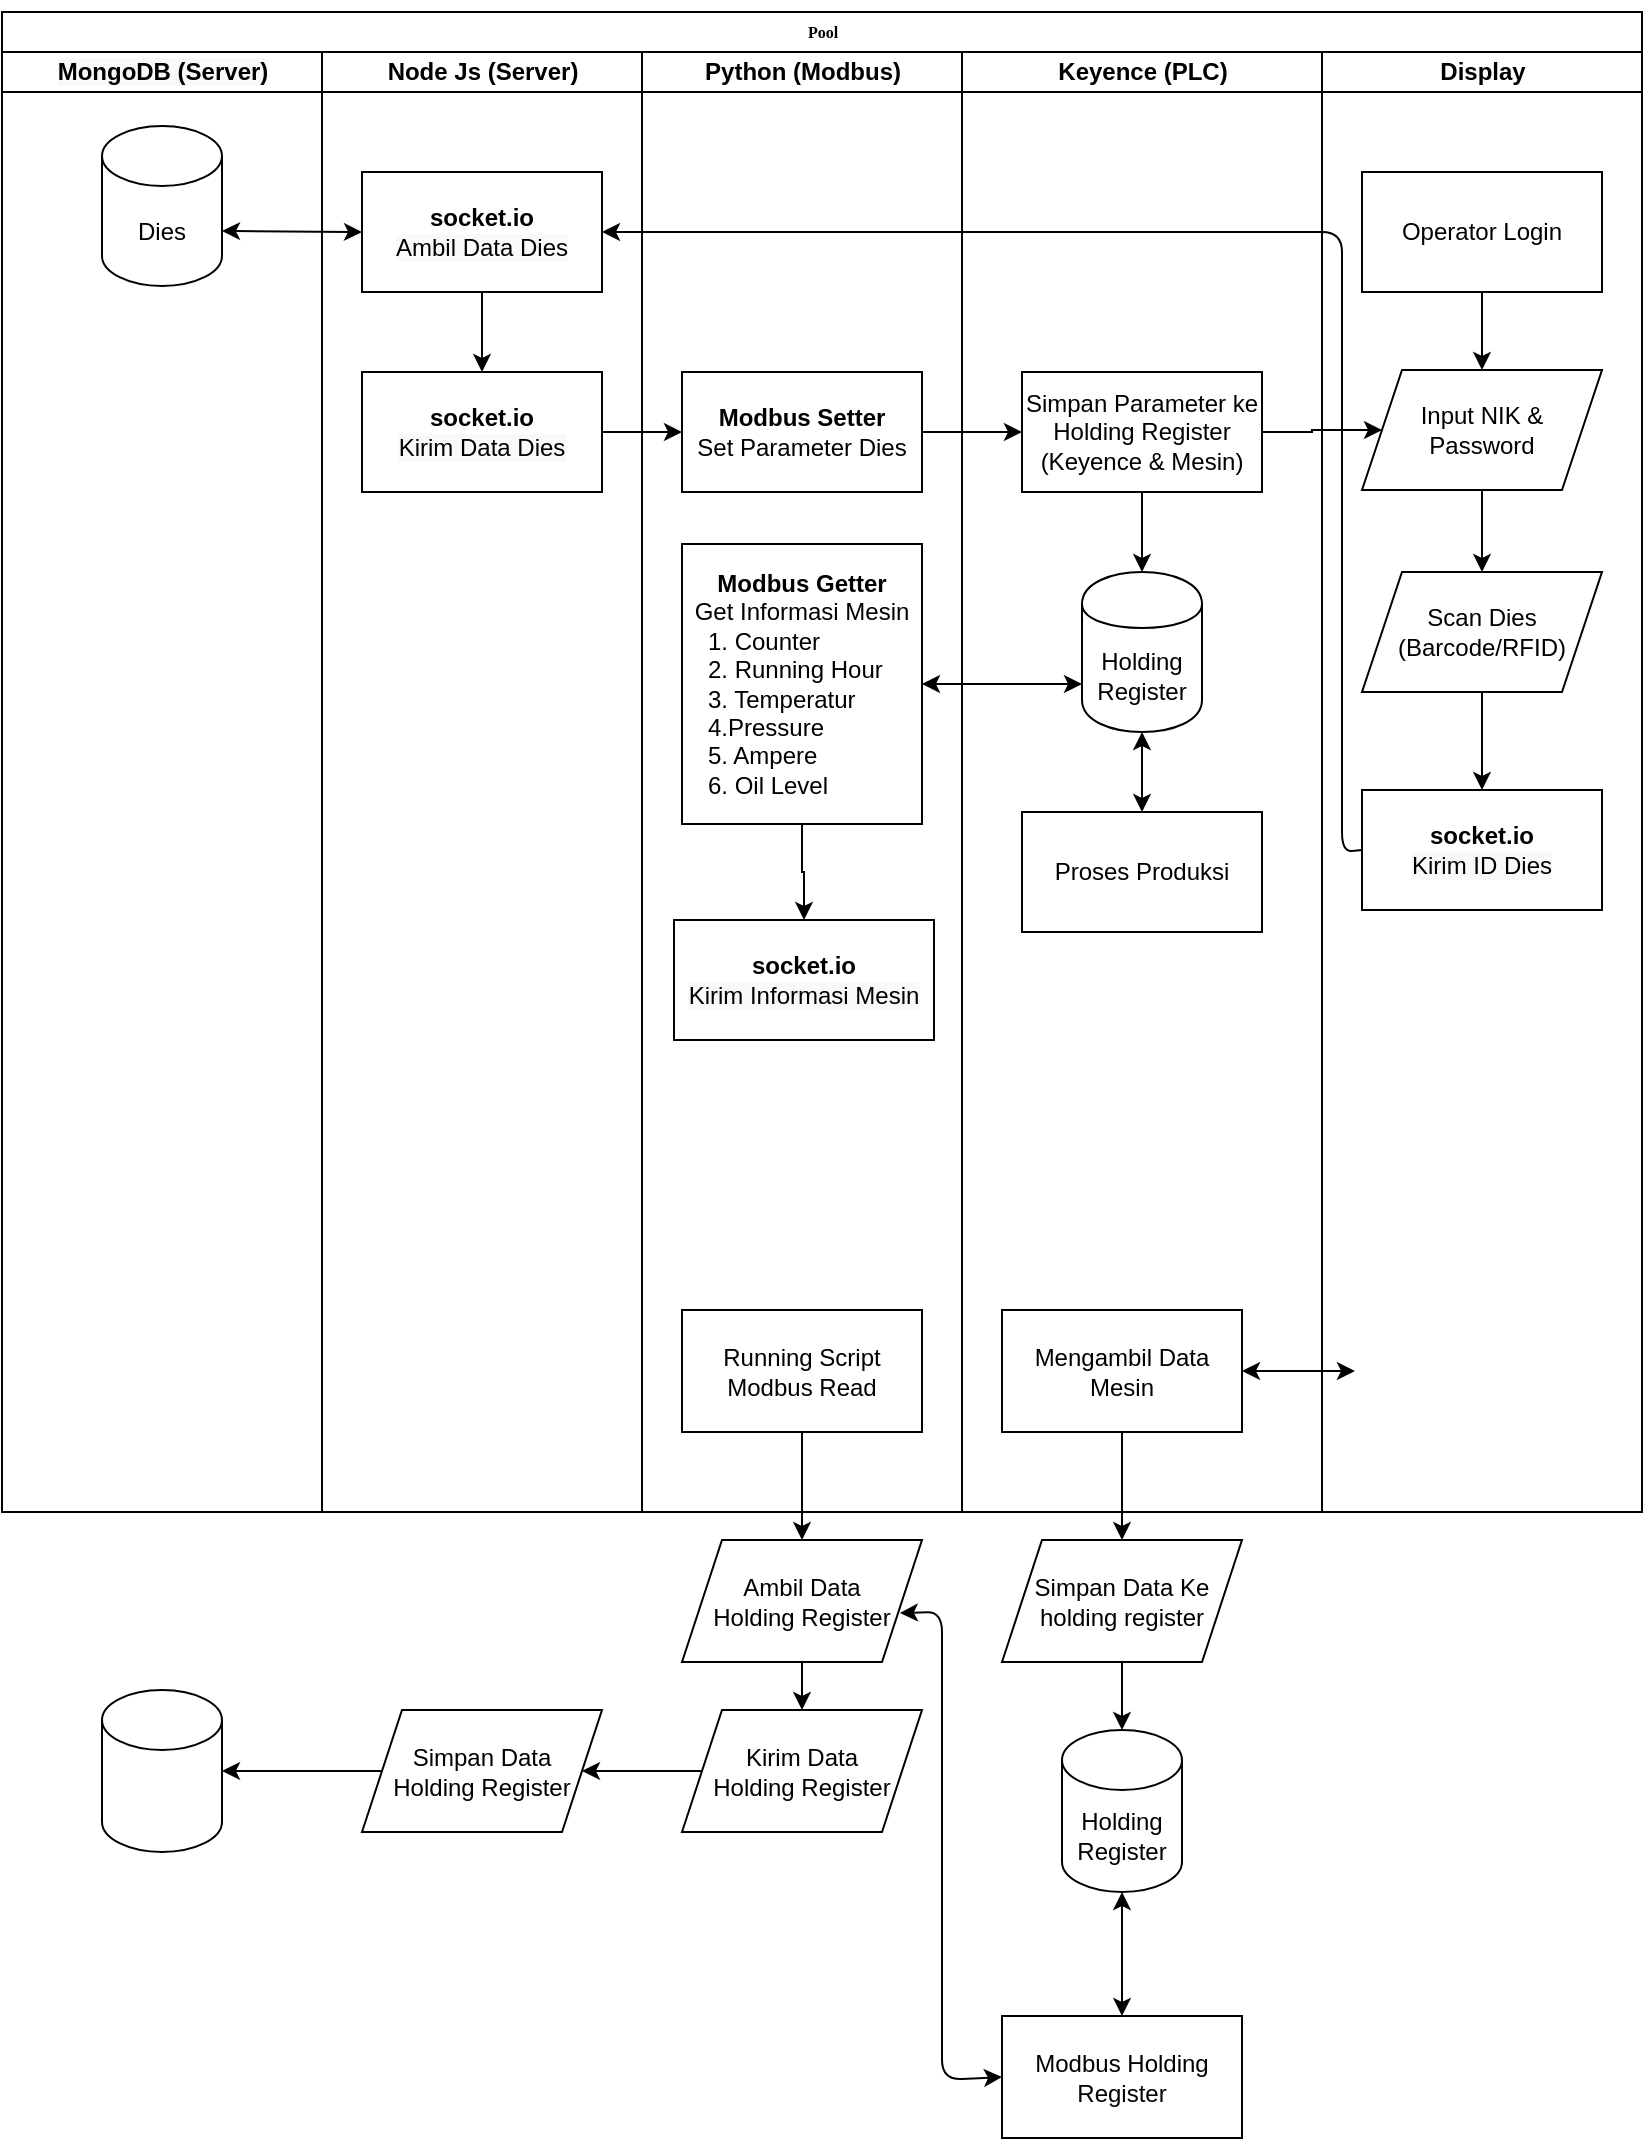 <mxfile version="14.6.13" type="github">
  <diagram name="Page-1" id="74e2e168-ea6b-b213-b513-2b3c1d86103e">
    <mxGraphModel dx="1021" dy="529" grid="1" gridSize="10" guides="1" tooltips="1" connect="1" arrows="1" fold="1" page="1" pageScale="1" pageWidth="1100" pageHeight="850" background="#ffffff" math="0" shadow="0">
      <root>
        <mxCell id="0" />
        <mxCell id="1" parent="0" />
        <mxCell id="77e6c97f196da883-1" value="Pool" style="swimlane;html=1;childLayout=stackLayout;startSize=20;rounded=0;shadow=0;labelBackgroundColor=none;strokeWidth=1;fontFamily=Verdana;fontSize=8;align=center;" parent="1" vertex="1">
          <mxGeometry x="90" y="30" width="820" height="750" as="geometry" />
        </mxCell>
        <mxCell id="77e6c97f196da883-2" value="&#xa;&#xa;&lt;span style=&quot;color: rgb(0, 0, 0); font-family: helvetica; font-size: 12px; font-style: normal; font-weight: 700; letter-spacing: normal; text-align: center; text-indent: 0px; text-transform: none; word-spacing: 0px; background-color: rgb(248, 249, 250); display: inline; float: none;&quot;&gt;MongoDB (Server)&lt;/span&gt;&#xa;&#xa;" style="swimlane;html=1;startSize=20;" parent="77e6c97f196da883-1" vertex="1">
          <mxGeometry y="20" width="160" height="730" as="geometry" />
        </mxCell>
        <mxCell id="j-q2rKWFq1lKvA7q3Dqb-40" value="" style="shape=cylinder3;whiteSpace=wrap;html=1;boundedLbl=1;backgroundOutline=1;size=15;fillColor=#ffffff;align=center;" vertex="1" parent="77e6c97f196da883-2">
          <mxGeometry x="50" y="819" width="60" height="81" as="geometry" />
        </mxCell>
        <mxCell id="j-q2rKWFq1lKvA7q3Dqb-47" value="Dies" style="shape=cylinder3;whiteSpace=wrap;html=1;boundedLbl=1;backgroundOutline=1;size=15;fillColor=#ffffff;align=center;" vertex="1" parent="77e6c97f196da883-2">
          <mxGeometry x="50" y="37" width="60" height="80" as="geometry" />
        </mxCell>
        <mxCell id="77e6c97f196da883-6" value="Node Js (Server)" style="swimlane;html=1;startSize=20;" parent="77e6c97f196da883-1" vertex="1">
          <mxGeometry x="160" y="20" width="160" height="730" as="geometry" />
        </mxCell>
        <mxCell id="j-q2rKWFq1lKvA7q3Dqb-39" value="Simpan Data &lt;br&gt;Holding Register" style="shape=parallelogram;perimeter=parallelogramPerimeter;whiteSpace=wrap;html=1;fixedSize=1;fillColor=#ffffff;align=center;" vertex="1" parent="77e6c97f196da883-6">
          <mxGeometry x="20" y="829" width="120" height="61" as="geometry" />
        </mxCell>
        <mxCell id="j-q2rKWFq1lKvA7q3Dqb-64" value="&lt;b&gt;socket.io&lt;/b&gt;&lt;br&gt;&lt;span style=&quot;color: rgb(0 , 0 , 0) ; font-family: &amp;#34;helvetica&amp;#34; ; font-size: 12px ; font-style: normal ; font-weight: 400 ; letter-spacing: normal ; text-align: center ; text-indent: 0px ; text-transform: none ; word-spacing: 0px ; background-color: rgb(248 , 249 , 250) ; display: inline ; float: none&quot;&gt;Ambil Data Dies&lt;/span&gt;" style="rounded=0;whiteSpace=wrap;html=1;fillColor=#ffffff;align=center;" vertex="1" parent="77e6c97f196da883-6">
          <mxGeometry x="20" y="60" width="120" height="60" as="geometry" />
        </mxCell>
        <mxCell id="77e6c97f196da883-3" value="Python (Modbus)" style="swimlane;html=1;startSize=20;" parent="77e6c97f196da883-1" vertex="1">
          <mxGeometry x="320" y="20" width="160" height="730" as="geometry" />
        </mxCell>
        <mxCell id="j-q2rKWFq1lKvA7q3Dqb-36" value="Kirim Data &lt;br&gt;Holding Register" style="shape=parallelogram;perimeter=parallelogramPerimeter;whiteSpace=wrap;html=1;fixedSize=1;fillColor=#ffffff;align=center;" vertex="1" parent="77e6c97f196da883-3">
          <mxGeometry x="20" y="829" width="120" height="61" as="geometry" />
        </mxCell>
        <mxCell id="j-q2rKWFq1lKvA7q3Dqb-67" value="&lt;b&gt;Modbus Setter&lt;/b&gt;&lt;br&gt;Set Parameter Dies" style="rounded=0;whiteSpace=wrap;html=1;fillColor=#ffffff;align=center;" vertex="1" parent="77e6c97f196da883-3">
          <mxGeometry x="20" y="160" width="120" height="60" as="geometry" />
        </mxCell>
        <mxCell id="j-q2rKWFq1lKvA7q3Dqb-85" style="edgeStyle=orthogonalEdgeStyle;rounded=0;orthogonalLoop=1;jettySize=auto;html=1;exitX=0.5;exitY=1;exitDx=0;exitDy=0;entryX=0.5;entryY=0;entryDx=0;entryDy=0;" edge="1" parent="77e6c97f196da883-3" source="j-q2rKWFq1lKvA7q3Dqb-79" target="j-q2rKWFq1lKvA7q3Dqb-84">
          <mxGeometry relative="1" as="geometry" />
        </mxCell>
        <mxCell id="j-q2rKWFq1lKvA7q3Dqb-79" value="&lt;b&gt;Modbus Getter&lt;/b&gt;&lt;br&gt;Get Informasi Mesin&lt;br&gt;&lt;div style=&quot;text-align: left&quot;&gt;&lt;span&gt;&amp;nbsp; 1. Counter&lt;/span&gt;&lt;/div&gt;&lt;div style=&quot;text-align: left&quot;&gt;&lt;span&gt;&amp;nbsp; 2. Running Hour&lt;/span&gt;&lt;/div&gt;&lt;div style=&quot;text-align: left&quot;&gt;&lt;span&gt;&amp;nbsp; 3. Temperatur&lt;/span&gt;&lt;/div&gt;&lt;div style=&quot;text-align: left&quot;&gt;&lt;span&gt;&amp;nbsp; 4.Pressure&lt;/span&gt;&lt;/div&gt;&lt;div style=&quot;text-align: left&quot;&gt;&lt;span&gt;&amp;nbsp; 5. Ampere&lt;/span&gt;&lt;/div&gt;&lt;div style=&quot;text-align: left&quot;&gt;&lt;span&gt;&amp;nbsp; 6. Oil Level&lt;/span&gt;&lt;/div&gt;" style="rounded=0;whiteSpace=wrap;html=1;fillColor=#ffffff;align=center;" vertex="1" parent="77e6c97f196da883-3">
          <mxGeometry x="20" y="246" width="120" height="140" as="geometry" />
        </mxCell>
        <mxCell id="j-q2rKWFq1lKvA7q3Dqb-84" value="&lt;b&gt;socket.io&lt;/b&gt;&lt;br&gt;&lt;span style=&quot;color: rgb(0 , 0 , 0) ; font-family: &amp;#34;helvetica&amp;#34; ; font-size: 12px ; font-style: normal ; font-weight: 400 ; letter-spacing: normal ; text-align: center ; text-indent: 0px ; text-transform: none ; word-spacing: 0px ; background-color: rgb(248 , 249 , 250) ; display: inline ; float: none&quot;&gt;Kirim Informasi Mesin&lt;/span&gt;" style="rounded=0;whiteSpace=wrap;html=1;fillColor=#ffffff;align=center;" vertex="1" parent="77e6c97f196da883-3">
          <mxGeometry x="16" y="434" width="130" height="60" as="geometry" />
        </mxCell>
        <mxCell id="77e6c97f196da883-4" value="Keyence (PLC)" style="swimlane;html=1;startSize=20;verticalAlign=middle;" parent="77e6c97f196da883-1" vertex="1">
          <mxGeometry x="480" y="20" width="180" height="730" as="geometry" />
        </mxCell>
        <mxCell id="j-q2rKWFq1lKvA7q3Dqb-24" style="edgeStyle=orthogonalEdgeStyle;rounded=0;orthogonalLoop=1;jettySize=auto;html=1;exitX=0.5;exitY=1;exitDx=0;exitDy=0;" edge="1" parent="77e6c97f196da883-4" source="j-q2rKWFq1lKvA7q3Dqb-21" target="j-q2rKWFq1lKvA7q3Dqb-22">
          <mxGeometry relative="1" as="geometry" />
        </mxCell>
        <mxCell id="j-q2rKWFq1lKvA7q3Dqb-21" value="Simpan Data Ke holding register" style="shape=parallelogram;perimeter=parallelogramPerimeter;whiteSpace=wrap;html=1;fixedSize=1;fillColor=#ffffff;align=center;" vertex="1" parent="77e6c97f196da883-4">
          <mxGeometry x="20" y="744" width="120" height="61" as="geometry" />
        </mxCell>
        <mxCell id="j-q2rKWFq1lKvA7q3Dqb-22" value="Holding Register" style="shape=cylinder3;whiteSpace=wrap;html=1;boundedLbl=1;backgroundOutline=1;size=15;fillColor=#ffffff;align=center;" vertex="1" parent="77e6c97f196da883-4">
          <mxGeometry x="50" y="839" width="60" height="81" as="geometry" />
        </mxCell>
        <mxCell id="j-q2rKWFq1lKvA7q3Dqb-30" value="Modbus Holding Register" style="whiteSpace=wrap;html=1;" vertex="1" parent="77e6c97f196da883-4">
          <mxGeometry x="20" y="982" width="120" height="61" as="geometry" />
        </mxCell>
        <mxCell id="j-q2rKWFq1lKvA7q3Dqb-32" value="" style="endArrow=classic;startArrow=classic;html=1;exitX=0.5;exitY=0;exitDx=0;exitDy=0;entryX=0.5;entryY=1;entryDx=0;entryDy=0;entryPerimeter=0;" edge="1" parent="77e6c97f196da883-4" source="j-q2rKWFq1lKvA7q3Dqb-30" target="j-q2rKWFq1lKvA7q3Dqb-22">
          <mxGeometry width="50" height="50" relative="1" as="geometry">
            <mxPoint x="80" y="954" as="sourcePoint" />
            <mxPoint x="80" y="914" as="targetPoint" />
          </mxGeometry>
        </mxCell>
        <mxCell id="j-q2rKWFq1lKvA7q3Dqb-69" value="Simpan Parameter ke Holding Register (Keyence &amp;amp; Mesin)" style="whiteSpace=wrap;html=1;rounded=0;" vertex="1" parent="77e6c97f196da883-4">
          <mxGeometry x="30" y="160" width="120" height="60" as="geometry" />
        </mxCell>
        <mxCell id="j-q2rKWFq1lKvA7q3Dqb-71" value="Holding Register" style="shape=cylinder;whiteSpace=wrap;html=1;boundedLbl=1;backgroundOutline=1;rounded=0;" vertex="1" parent="77e6c97f196da883-4">
          <mxGeometry x="60" y="260" width="60" height="80" as="geometry" />
        </mxCell>
        <mxCell id="j-q2rKWFq1lKvA7q3Dqb-72" value="" style="edgeStyle=orthogonalEdgeStyle;rounded=0;orthogonalLoop=1;jettySize=auto;html=1;" edge="1" parent="77e6c97f196da883-4" source="j-q2rKWFq1lKvA7q3Dqb-69" target="j-q2rKWFq1lKvA7q3Dqb-71">
          <mxGeometry relative="1" as="geometry" />
        </mxCell>
        <mxCell id="j-q2rKWFq1lKvA7q3Dqb-14" value="Display" style="swimlane;html=1;startSize=20;" vertex="1" parent="77e6c97f196da883-1">
          <mxGeometry x="660" y="20" width="160" height="730" as="geometry" />
        </mxCell>
        <mxCell id="j-q2rKWFq1lKvA7q3Dqb-56" style="edgeStyle=orthogonalEdgeStyle;rounded=0;orthogonalLoop=1;jettySize=auto;html=1;exitX=0.5;exitY=1;exitDx=0;exitDy=0;" edge="1" parent="j-q2rKWFq1lKvA7q3Dqb-14" source="j-q2rKWFq1lKvA7q3Dqb-43" target="j-q2rKWFq1lKvA7q3Dqb-44">
          <mxGeometry relative="1" as="geometry" />
        </mxCell>
        <mxCell id="j-q2rKWFq1lKvA7q3Dqb-43" value="Operator Login" style="rounded=0;whiteSpace=wrap;html=1;fillColor=#ffffff;align=center;" vertex="1" parent="j-q2rKWFq1lKvA7q3Dqb-14">
          <mxGeometry x="20" y="60" width="120" height="60" as="geometry" />
        </mxCell>
        <mxCell id="j-q2rKWFq1lKvA7q3Dqb-44" value="Input NIK &amp;amp; &lt;br&gt;Password" style="shape=parallelogram;perimeter=parallelogramPerimeter;whiteSpace=wrap;html=1;fixedSize=1;fillColor=#ffffff;align=center;" vertex="1" parent="j-q2rKWFq1lKvA7q3Dqb-14">
          <mxGeometry x="20" y="159" width="120" height="60" as="geometry" />
        </mxCell>
        <mxCell id="j-q2rKWFq1lKvA7q3Dqb-61" value="Scan Dies&lt;br&gt;(Barcode/RFID)" style="shape=parallelogram;perimeter=parallelogramPerimeter;whiteSpace=wrap;html=1;fixedSize=1;fillColor=#ffffff;align=center;" vertex="1" parent="j-q2rKWFq1lKvA7q3Dqb-14">
          <mxGeometry x="20" y="260" width="120" height="60" as="geometry" />
        </mxCell>
        <mxCell id="j-q2rKWFq1lKvA7q3Dqb-58" style="edgeStyle=orthogonalEdgeStyle;rounded=0;orthogonalLoop=1;jettySize=auto;html=1;exitX=0.5;exitY=1;exitDx=0;exitDy=0;entryX=0.5;entryY=0;entryDx=0;entryDy=0;" edge="1" parent="j-q2rKWFq1lKvA7q3Dqb-14" source="j-q2rKWFq1lKvA7q3Dqb-61" target="j-q2rKWFq1lKvA7q3Dqb-62">
          <mxGeometry relative="1" as="geometry">
            <mxPoint x="80" y="316" as="sourcePoint" />
            <mxPoint x="80" y="360" as="targetPoint" />
          </mxGeometry>
        </mxCell>
        <mxCell id="j-q2rKWFq1lKvA7q3Dqb-57" style="edgeStyle=orthogonalEdgeStyle;rounded=0;orthogonalLoop=1;jettySize=auto;html=1;exitX=0.5;exitY=1;exitDx=0;exitDy=0;" edge="1" parent="j-q2rKWFq1lKvA7q3Dqb-14" source="j-q2rKWFq1lKvA7q3Dqb-44" target="j-q2rKWFq1lKvA7q3Dqb-61">
          <mxGeometry relative="1" as="geometry">
            <mxPoint x="80" y="256" as="targetPoint" />
          </mxGeometry>
        </mxCell>
        <mxCell id="j-q2rKWFq1lKvA7q3Dqb-62" value="&lt;b&gt;socket.io&lt;/b&gt;&lt;br&gt;&lt;span style=&quot;color: rgb(0 , 0 , 0) ; font-family: &amp;#34;helvetica&amp;#34; ; font-size: 12px ; font-style: normal ; font-weight: 400 ; letter-spacing: normal ; text-align: center ; text-indent: 0px ; text-transform: none ; word-spacing: 0px ; background-color: rgb(248 , 249 , 250) ; display: inline ; float: none&quot;&gt;Kirim ID Dies&lt;/span&gt;" style="rounded=0;whiteSpace=wrap;html=1;fillColor=#ffffff;align=center;" vertex="1" parent="j-q2rKWFq1lKvA7q3Dqb-14">
          <mxGeometry x="20" y="369" width="120" height="60" as="geometry" />
        </mxCell>
        <mxCell id="j-q2rKWFq1lKvA7q3Dqb-41" style="edgeStyle=orthogonalEdgeStyle;rounded=0;orthogonalLoop=1;jettySize=auto;html=1;exitX=0;exitY=0.5;exitDx=0;exitDy=0;" edge="1" parent="77e6c97f196da883-1" source="j-q2rKWFq1lKvA7q3Dqb-36" target="j-q2rKWFq1lKvA7q3Dqb-39">
          <mxGeometry relative="1" as="geometry" />
        </mxCell>
        <mxCell id="j-q2rKWFq1lKvA7q3Dqb-42" style="edgeStyle=orthogonalEdgeStyle;rounded=0;orthogonalLoop=1;jettySize=auto;html=1;exitX=0;exitY=0.5;exitDx=0;exitDy=0;" edge="1" parent="77e6c97f196da883-1" source="j-q2rKWFq1lKvA7q3Dqb-39" target="j-q2rKWFq1lKvA7q3Dqb-40">
          <mxGeometry relative="1" as="geometry" />
        </mxCell>
        <mxCell id="j-q2rKWFq1lKvA7q3Dqb-52" value="" style="endArrow=classic;startArrow=classic;html=1;exitX=1;exitY=0;exitDx=0;exitDy=52.5;exitPerimeter=0;entryX=0;entryY=0.5;entryDx=0;entryDy=0;" edge="1" parent="77e6c97f196da883-1" source="j-q2rKWFq1lKvA7q3Dqb-47" target="j-q2rKWFq1lKvA7q3Dqb-64">
          <mxGeometry width="50" height="50" relative="1" as="geometry">
            <mxPoint x="530" y="390" as="sourcePoint" />
            <mxPoint x="190" y="111" as="targetPoint" />
          </mxGeometry>
        </mxCell>
        <mxCell id="j-q2rKWFq1lKvA7q3Dqb-70" value="" style="edgeStyle=orthogonalEdgeStyle;rounded=0;orthogonalLoop=1;jettySize=auto;html=1;" edge="1" parent="77e6c97f196da883-1" source="j-q2rKWFq1lKvA7q3Dqb-67" target="j-q2rKWFq1lKvA7q3Dqb-69">
          <mxGeometry relative="1" as="geometry" />
        </mxCell>
        <mxCell id="j-q2rKWFq1lKvA7q3Dqb-74" value="" style="edgeStyle=orthogonalEdgeStyle;rounded=0;orthogonalLoop=1;jettySize=auto;html=1;entryX=0;entryY=0.5;entryDx=0;entryDy=0;" edge="1" parent="77e6c97f196da883-1" source="j-q2rKWFq1lKvA7q3Dqb-69" target="j-q2rKWFq1lKvA7q3Dqb-44">
          <mxGeometry relative="1" as="geometry">
            <mxPoint x="710" y="210" as="targetPoint" />
          </mxGeometry>
        </mxCell>
        <mxCell id="j-q2rKWFq1lKvA7q3Dqb-80" value="" style="endArrow=classic;startArrow=classic;html=1;entryX=0;entryY=0.7;entryDx=0;entryDy=0;exitX=1;exitY=0.5;exitDx=0;exitDy=0;" edge="1" parent="77e6c97f196da883-1" source="j-q2rKWFq1lKvA7q3Dqb-79" target="j-q2rKWFq1lKvA7q3Dqb-71">
          <mxGeometry width="50" height="50" relative="1" as="geometry">
            <mxPoint x="460" y="330" as="sourcePoint" />
            <mxPoint x="510" y="329" as="targetPoint" />
          </mxGeometry>
        </mxCell>
        <mxCell id="j-q2rKWFq1lKvA7q3Dqb-83" value="" style="endArrow=classic;html=1;entryX=1;entryY=0.5;entryDx=0;entryDy=0;exitX=0;exitY=0.5;exitDx=0;exitDy=0;" edge="1" parent="77e6c97f196da883-1" source="j-q2rKWFq1lKvA7q3Dqb-62" target="j-q2rKWFq1lKvA7q3Dqb-64">
          <mxGeometry width="50" height="50" relative="1" as="geometry">
            <mxPoint x="530" y="300" as="sourcePoint" />
            <mxPoint x="580" y="250" as="targetPoint" />
            <Array as="points">
              <mxPoint x="670" y="420" />
              <mxPoint x="670" y="110" />
            </Array>
          </mxGeometry>
        </mxCell>
        <mxCell id="j-q2rKWFq1lKvA7q3Dqb-23" style="edgeStyle=orthogonalEdgeStyle;rounded=0;orthogonalLoop=1;jettySize=auto;html=1;exitX=0.5;exitY=1;exitDx=0;exitDy=0;" edge="1" parent="1" source="j-q2rKWFq1lKvA7q3Dqb-18" target="j-q2rKWFq1lKvA7q3Dqb-21">
          <mxGeometry relative="1" as="geometry" />
        </mxCell>
        <mxCell id="j-q2rKWFq1lKvA7q3Dqb-18" value="Mengambil Data Mesin" style="whiteSpace=wrap;html=1;" vertex="1" parent="1">
          <mxGeometry x="590" y="679" width="120" height="61" as="geometry" />
        </mxCell>
        <mxCell id="j-q2rKWFq1lKvA7q3Dqb-19" value="" style="endArrow=classic;startArrow=classic;html=1;entryX=0;entryY=0.5;entryDx=0;entryDy=0;entryPerimeter=0;exitX=1;exitY=0.5;exitDx=0;exitDy=0;" edge="1" parent="1" source="j-q2rKWFq1lKvA7q3Dqb-18">
          <mxGeometry width="50" height="50" relative="1" as="geometry">
            <mxPoint x="520" y="624" as="sourcePoint" />
            <mxPoint x="766.5" y="709.5" as="targetPoint" />
          </mxGeometry>
        </mxCell>
        <mxCell id="j-q2rKWFq1lKvA7q3Dqb-35" style="edgeStyle=orthogonalEdgeStyle;rounded=0;orthogonalLoop=1;jettySize=auto;html=1;exitX=0.5;exitY=1;exitDx=0;exitDy=0;entryX=0.5;entryY=0;entryDx=0;entryDy=0;" edge="1" parent="1" source="j-q2rKWFq1lKvA7q3Dqb-28" target="j-q2rKWFq1lKvA7q3Dqb-29">
          <mxGeometry relative="1" as="geometry" />
        </mxCell>
        <mxCell id="j-q2rKWFq1lKvA7q3Dqb-28" value="Running Script Modbus Read" style="rounded=0;whiteSpace=wrap;html=1;fillColor=#ffffff;align=center;" vertex="1" parent="1">
          <mxGeometry x="430" y="679" width="120" height="61" as="geometry" />
        </mxCell>
        <mxCell id="j-q2rKWFq1lKvA7q3Dqb-37" style="edgeStyle=orthogonalEdgeStyle;rounded=0;orthogonalLoop=1;jettySize=auto;html=1;exitX=0.5;exitY=1;exitDx=0;exitDy=0;" edge="1" parent="1" source="j-q2rKWFq1lKvA7q3Dqb-29" target="j-q2rKWFq1lKvA7q3Dqb-36">
          <mxGeometry relative="1" as="geometry" />
        </mxCell>
        <mxCell id="j-q2rKWFq1lKvA7q3Dqb-29" value="Ambil Data &lt;br&gt;Holding Register" style="shape=parallelogram;perimeter=parallelogramPerimeter;whiteSpace=wrap;html=1;fixedSize=1;fillColor=#ffffff;align=center;" vertex="1" parent="1">
          <mxGeometry x="430" y="794" width="120" height="61" as="geometry" />
        </mxCell>
        <mxCell id="j-q2rKWFq1lKvA7q3Dqb-34" value="" style="endArrow=classic;startArrow=classic;html=1;exitX=0.908;exitY=0.598;exitDx=0;exitDy=0;exitPerimeter=0;entryX=0;entryY=0.5;entryDx=0;entryDy=0;" edge="1" parent="1" source="j-q2rKWFq1lKvA7q3Dqb-29" target="j-q2rKWFq1lKvA7q3Dqb-30">
          <mxGeometry width="50" height="50" relative="1" as="geometry">
            <mxPoint x="520" y="844" as="sourcePoint" />
            <mxPoint x="590" y="914" as="targetPoint" />
            <Array as="points">
              <mxPoint x="560" y="830" />
              <mxPoint x="560" y="1064" />
            </Array>
          </mxGeometry>
        </mxCell>
        <mxCell id="j-q2rKWFq1lKvA7q3Dqb-68" style="edgeStyle=orthogonalEdgeStyle;rounded=0;orthogonalLoop=1;jettySize=auto;html=1;exitX=1;exitY=0.5;exitDx=0;exitDy=0;entryX=0;entryY=0.5;entryDx=0;entryDy=0;" edge="1" parent="1" source="j-q2rKWFq1lKvA7q3Dqb-65" target="j-q2rKWFq1lKvA7q3Dqb-67">
          <mxGeometry relative="1" as="geometry" />
        </mxCell>
        <mxCell id="j-q2rKWFq1lKvA7q3Dqb-65" value="&lt;b&gt;socket.io&lt;/b&gt;&lt;br&gt;&lt;span style=&quot;color: rgb(0 , 0 , 0) ; font-family: &amp;#34;helvetica&amp;#34; ; font-size: 12px ; font-style: normal ; font-weight: 400 ; letter-spacing: normal ; text-align: center ; text-indent: 0px ; text-transform: none ; word-spacing: 0px ; background-color: rgb(248 , 249 , 250) ; display: inline ; float: none&quot;&gt;Kirim Data Dies&lt;/span&gt;" style="rounded=0;whiteSpace=wrap;html=1;fillColor=#ffffff;align=center;" vertex="1" parent="1">
          <mxGeometry x="270" y="210" width="120" height="60" as="geometry" />
        </mxCell>
        <mxCell id="j-q2rKWFq1lKvA7q3Dqb-66" style="edgeStyle=orthogonalEdgeStyle;rounded=0;orthogonalLoop=1;jettySize=auto;html=1;exitX=0.5;exitY=1;exitDx=0;exitDy=0;" edge="1" parent="1" source="j-q2rKWFq1lKvA7q3Dqb-64" target="j-q2rKWFq1lKvA7q3Dqb-65">
          <mxGeometry relative="1" as="geometry" />
        </mxCell>
        <mxCell id="j-q2rKWFq1lKvA7q3Dqb-76" value="Proses Produksi" style="whiteSpace=wrap;html=1;rounded=0;" vertex="1" parent="1">
          <mxGeometry x="600" y="430" width="120" height="60" as="geometry" />
        </mxCell>
        <mxCell id="j-q2rKWFq1lKvA7q3Dqb-78" value="" style="endArrow=classic;startArrow=classic;html=1;entryX=0.5;entryY=1;entryDx=0;entryDy=0;exitX=0.5;exitY=0;exitDx=0;exitDy=0;" edge="1" parent="1" source="j-q2rKWFq1lKvA7q3Dqb-76">
          <mxGeometry width="50" height="50" relative="1" as="geometry">
            <mxPoint x="450" y="420" as="sourcePoint" />
            <mxPoint x="660" y="390" as="targetPoint" />
          </mxGeometry>
        </mxCell>
      </root>
    </mxGraphModel>
  </diagram>
</mxfile>
